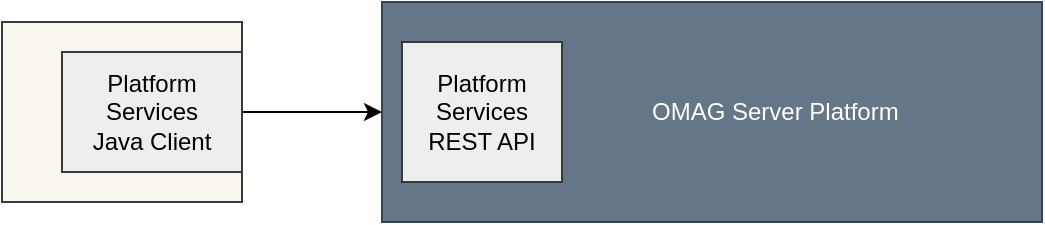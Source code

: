 <mxfile version="21.1.2" type="device">
  <diagram name="overview" id="x7urRr_CxyOzv2pgsZPl">
    <mxGraphModel dx="1114" dy="775" grid="1" gridSize="10" guides="1" tooltips="1" connect="1" arrows="1" fold="1" page="1" pageScale="1" pageWidth="827" pageHeight="1169" math="0" shadow="0">
      <root>
        <mxCell id="0" />
        <mxCell id="1" parent="0" />
        <mxCell id="qqYQJv_s3LKinzrOon7i-4" value="" style="rounded=0;whiteSpace=wrap;html=1;fillColor=#f9f7ed;strokeColor=#36393d;" vertex="1" parent="1">
          <mxGeometry x="120" y="140" width="120" height="90" as="geometry" />
        </mxCell>
        <mxCell id="qqYQJv_s3LKinzrOon7i-1" value="&amp;nbsp; &amp;nbsp; &amp;nbsp; &amp;nbsp; &amp;nbsp; &amp;nbsp; &amp;nbsp; &amp;nbsp; &amp;nbsp; &amp;nbsp;OMAG Server Platform" style="rounded=0;whiteSpace=wrap;html=1;fillColor=#647687;strokeColor=#314354;fontColor=#ffffff;" vertex="1" parent="1">
          <mxGeometry x="310" y="130" width="330" height="110" as="geometry" />
        </mxCell>
        <mxCell id="qqYQJv_s3LKinzrOon7i-2" value="Platform Services REST API" style="rounded=0;whiteSpace=wrap;html=1;fillColor=#eeeeee;strokeColor=#36393d;" vertex="1" parent="1">
          <mxGeometry x="320" y="150" width="80" height="70" as="geometry" />
        </mxCell>
        <mxCell id="qqYQJv_s3LKinzrOon7i-7" style="edgeStyle=orthogonalEdgeStyle;rounded=0;orthogonalLoop=1;jettySize=auto;html=1;exitX=1;exitY=0.5;exitDx=0;exitDy=0;entryX=0;entryY=0.5;entryDx=0;entryDy=0;" edge="1" parent="1" source="qqYQJv_s3LKinzrOon7i-3" target="qqYQJv_s3LKinzrOon7i-1">
          <mxGeometry relative="1" as="geometry" />
        </mxCell>
        <mxCell id="qqYQJv_s3LKinzrOon7i-3" value="Platform Services&lt;br&gt;Java Client" style="rounded=0;whiteSpace=wrap;html=1;fillColor=#eeeeee;strokeColor=#36393d;" vertex="1" parent="1">
          <mxGeometry x="150" y="155" width="90" height="60" as="geometry" />
        </mxCell>
      </root>
    </mxGraphModel>
  </diagram>
</mxfile>
